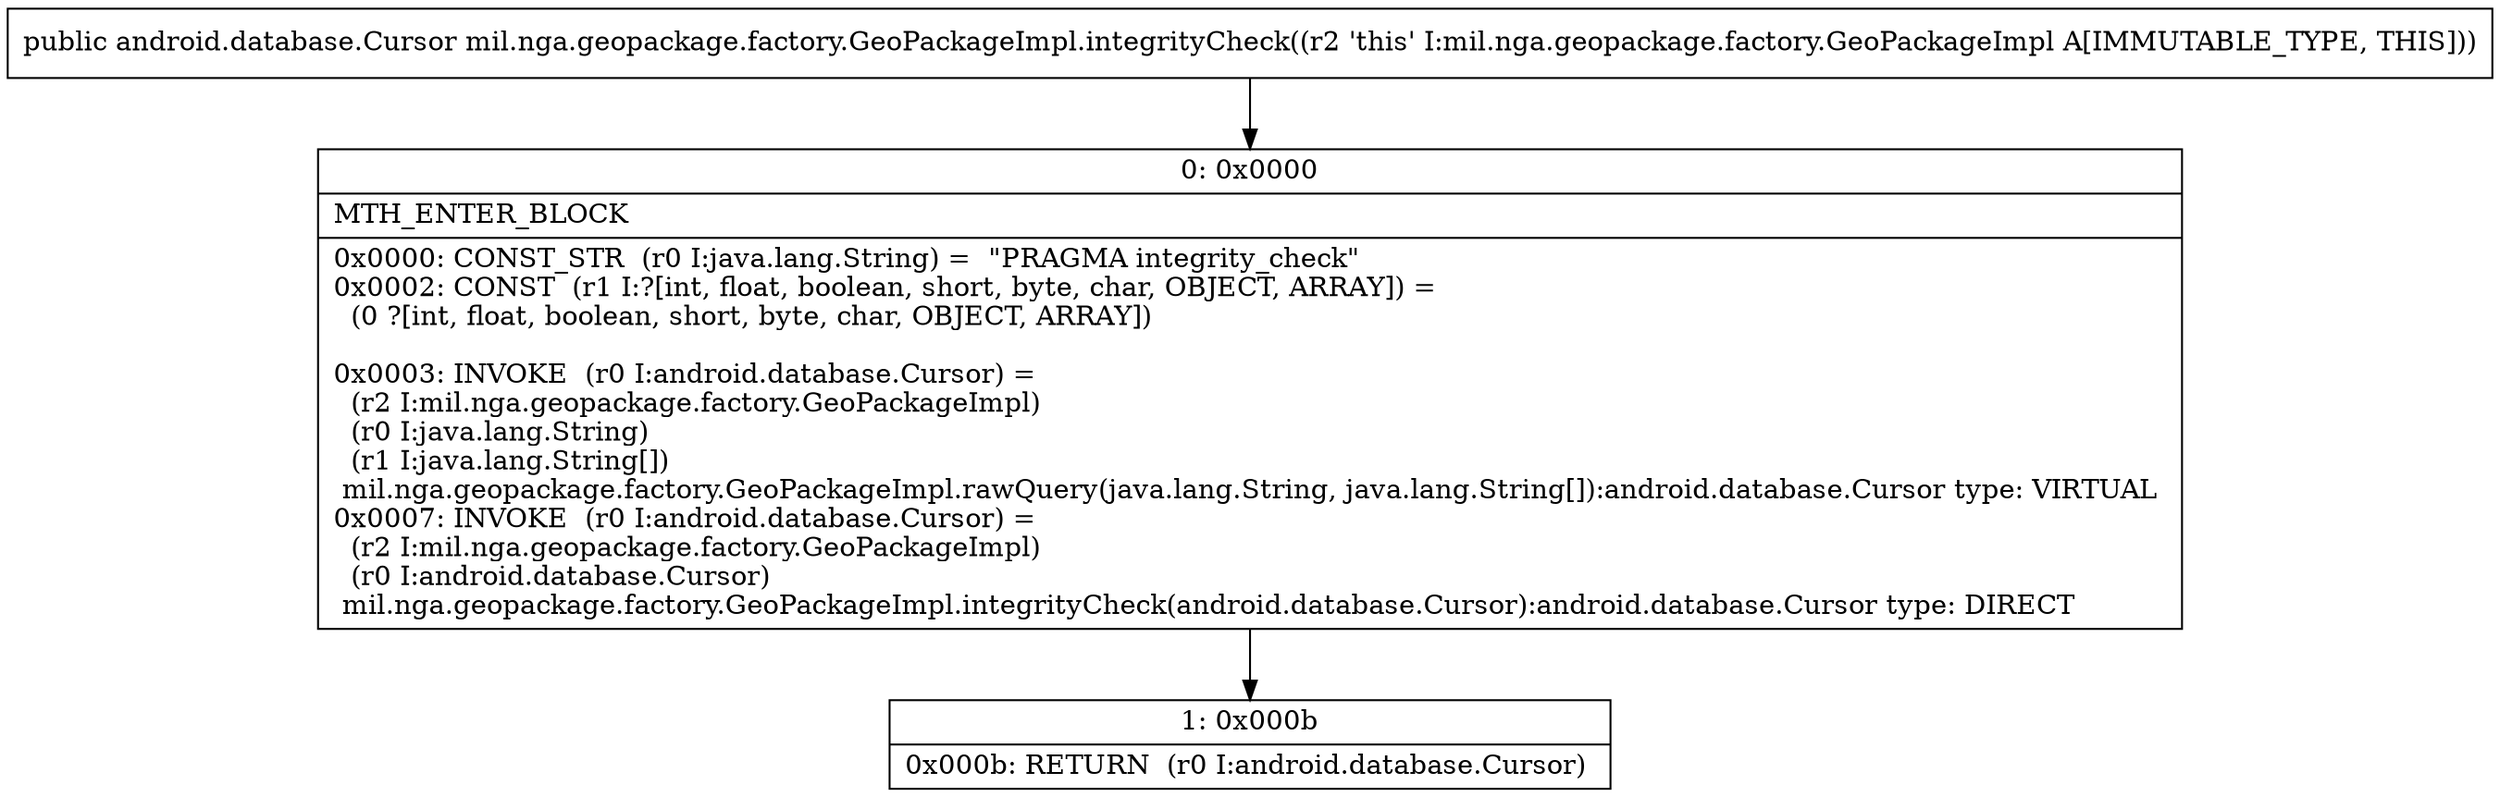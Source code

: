 digraph "CFG formil.nga.geopackage.factory.GeoPackageImpl.integrityCheck()Landroid\/database\/Cursor;" {
Node_0 [shape=record,label="{0\:\ 0x0000|MTH_ENTER_BLOCK\l|0x0000: CONST_STR  (r0 I:java.lang.String) =  \"PRAGMA integrity_check\" \l0x0002: CONST  (r1 I:?[int, float, boolean, short, byte, char, OBJECT, ARRAY]) = \l  (0 ?[int, float, boolean, short, byte, char, OBJECT, ARRAY])\l \l0x0003: INVOKE  (r0 I:android.database.Cursor) = \l  (r2 I:mil.nga.geopackage.factory.GeoPackageImpl)\l  (r0 I:java.lang.String)\l  (r1 I:java.lang.String[])\l mil.nga.geopackage.factory.GeoPackageImpl.rawQuery(java.lang.String, java.lang.String[]):android.database.Cursor type: VIRTUAL \l0x0007: INVOKE  (r0 I:android.database.Cursor) = \l  (r2 I:mil.nga.geopackage.factory.GeoPackageImpl)\l  (r0 I:android.database.Cursor)\l mil.nga.geopackage.factory.GeoPackageImpl.integrityCheck(android.database.Cursor):android.database.Cursor type: DIRECT \l}"];
Node_1 [shape=record,label="{1\:\ 0x000b|0x000b: RETURN  (r0 I:android.database.Cursor) \l}"];
MethodNode[shape=record,label="{public android.database.Cursor mil.nga.geopackage.factory.GeoPackageImpl.integrityCheck((r2 'this' I:mil.nga.geopackage.factory.GeoPackageImpl A[IMMUTABLE_TYPE, THIS])) }"];
MethodNode -> Node_0;
Node_0 -> Node_1;
}


